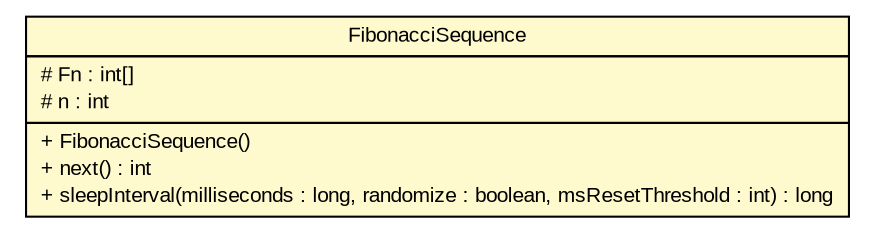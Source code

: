 #!/usr/local/bin/dot
#
# Class diagram 
# Generated by UmlGraph version 4.6 (http://www.spinellis.gr/sw/umlgraph)
#

digraph G {
	edge [fontname="arial",fontsize=10,labelfontname="arial",labelfontsize=10];
	node [fontname="arial",fontsize=10,shape=plaintext];
	// net.toxbank.client.task.FibonacciSequence
	c504 [label=<<table border="0" cellborder="1" cellspacing="0" cellpadding="2" port="p" bgcolor="lemonChiffon" href="./FibonacciSequence.html">
		<tr><td><table border="0" cellspacing="0" cellpadding="1">
			<tr><td> FibonacciSequence </td></tr>
		</table></td></tr>
		<tr><td><table border="0" cellspacing="0" cellpadding="1">
			<tr><td align="left"> # Fn : int[] </td></tr>
			<tr><td align="left"> # n : int </td></tr>
		</table></td></tr>
		<tr><td><table border="0" cellspacing="0" cellpadding="1">
			<tr><td align="left"> + FibonacciSequence() </td></tr>
			<tr><td align="left"> + next() : int </td></tr>
			<tr><td align="left"> + sleepInterval(milliseconds : long, randomize : boolean, msResetThreshold : int) : long </td></tr>
		</table></td></tr>
		</table>>, fontname="arial", fontcolor="black", fontsize=10.0];
}

